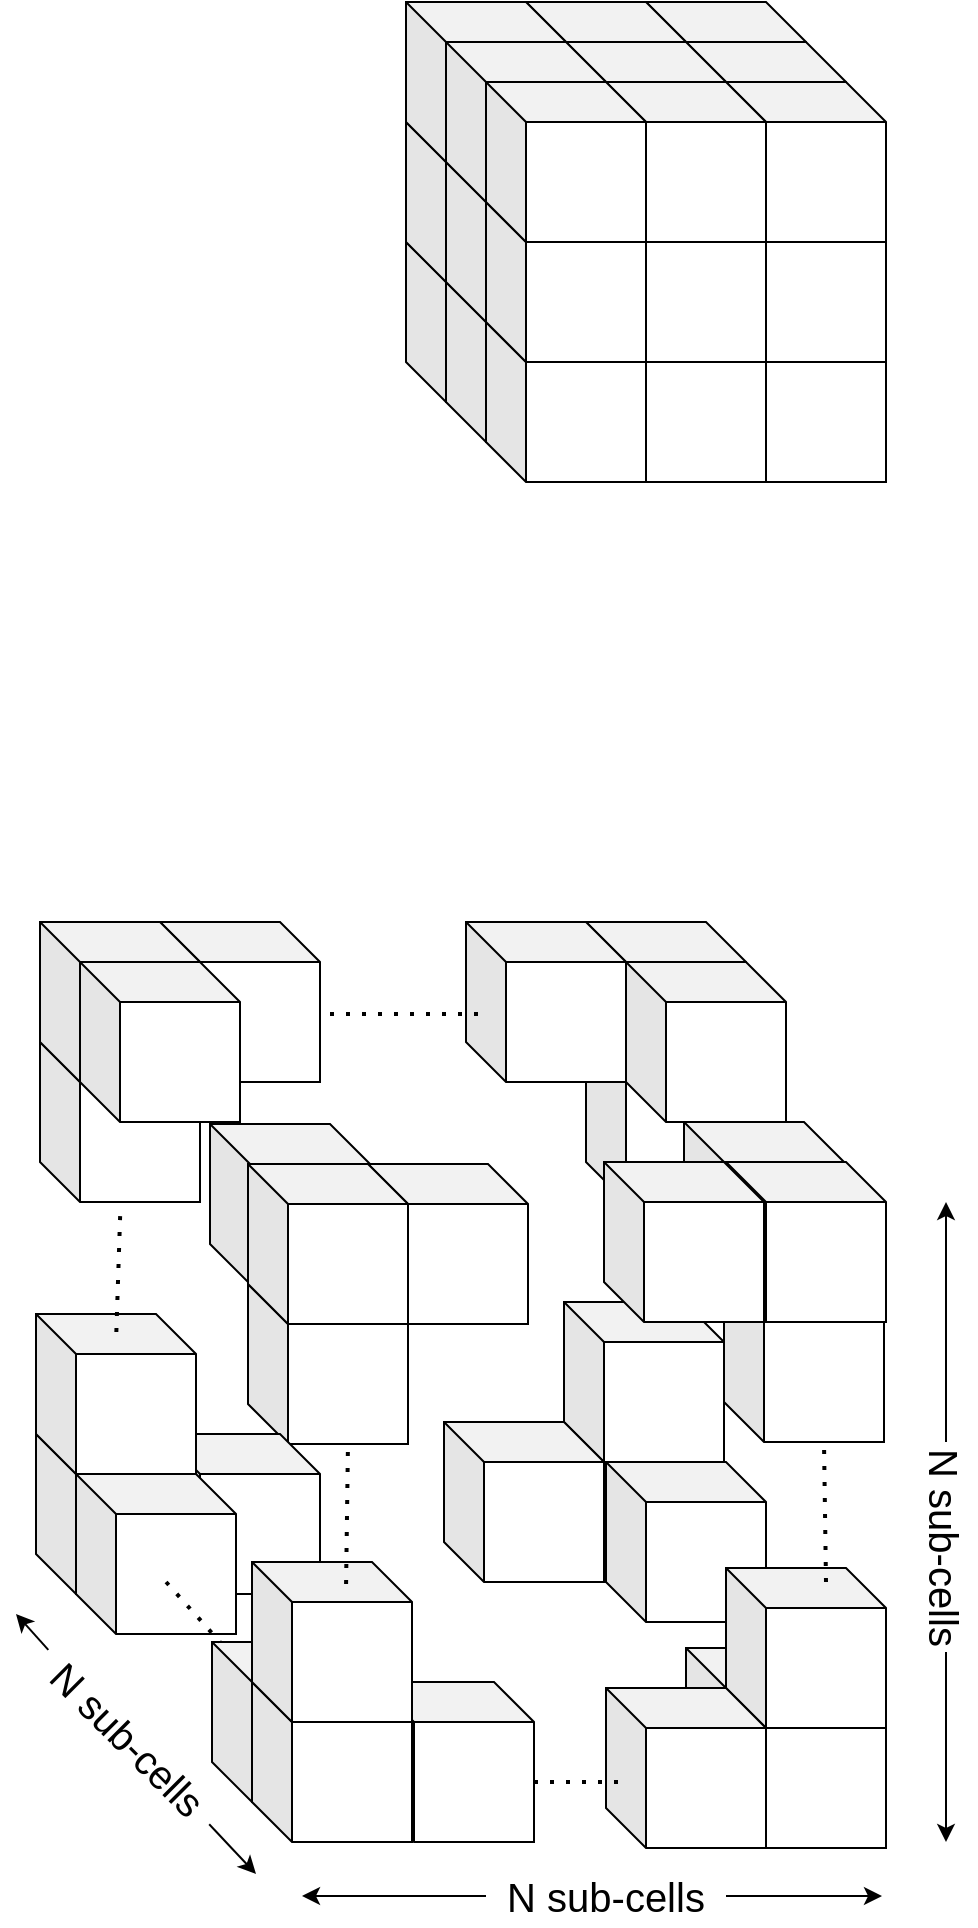 <mxfile version="20.2.3" type="device"><diagram id="76bDp0WH9lBLk2QnzrvU" name="Page-1"><mxGraphModel dx="1258" dy="659" grid="1" gridSize="10" guides="1" tooltips="1" connect="1" arrows="1" fold="1" page="1" pageScale="1" pageWidth="850" pageHeight="1100" math="0" shadow="0"><root><mxCell id="0"/><mxCell id="1" parent="0"/><mxCell id="z6YsRwI5u3LTjWfcG3DL-137" value="" style="shape=cube;whiteSpace=wrap;html=1;boundedLbl=1;backgroundOutline=1;darkOpacity=0.05;darkOpacity2=0.1;" vertex="1" parent="1"><mxGeometry x="211" y="671" width="80" height="80" as="geometry"/></mxCell><mxCell id="z6YsRwI5u3LTjWfcG3DL-79" value="" style="shape=cube;whiteSpace=wrap;html=1;boundedLbl=1;backgroundOutline=1;darkOpacity=0.05;darkOpacity2=0.1;" vertex="1" parent="1"><mxGeometry x="271" y="611" width="80" height="80" as="geometry"/></mxCell><mxCell id="z6YsRwI5u3LTjWfcG3DL-92" value="" style="shape=cube;whiteSpace=wrap;html=1;boundedLbl=1;backgroundOutline=1;darkOpacity=0.05;darkOpacity2=0.1;" vertex="1" parent="1"><mxGeometry x="380" y="550" width="80" height="80" as="geometry"/></mxCell><mxCell id="z6YsRwI5u3LTjWfcG3DL-130" value="" style="shape=cube;whiteSpace=wrap;html=1;boundedLbl=1;backgroundOutline=1;darkOpacity=0.05;darkOpacity2=0.1;direction=east;" vertex="1" parent="1"><mxGeometry x="105" y="746" width="80" height="80" as="geometry"/></mxCell><mxCell id="z6YsRwI5u3LTjWfcG3DL-131" value="" style="shape=cube;whiteSpace=wrap;html=1;boundedLbl=1;backgroundOutline=1;darkOpacity=0.05;darkOpacity2=0.1;direction=east;" vertex="1" parent="1"><mxGeometry x="167" y="746" width="80" height="80" as="geometry"/></mxCell><mxCell id="z6YsRwI5u3LTjWfcG3DL-132" value="" style="shape=cube;whiteSpace=wrap;html=1;boundedLbl=1;backgroundOutline=1;darkOpacity=0.05;darkOpacity2=0.1;direction=east;" vertex="1" parent="1"><mxGeometry x="105" y="686" width="80" height="80" as="geometry"/></mxCell><mxCell id="z6YsRwI5u3LTjWfcG3DL-133" value="" style="shape=cube;whiteSpace=wrap;html=1;boundedLbl=1;backgroundOutline=1;darkOpacity=0.05;darkOpacity2=0.1;direction=east;" vertex="1" parent="1"><mxGeometry x="125" y="766" width="80" height="80" as="geometry"/></mxCell><mxCell id="z6YsRwI5u3LTjWfcG3DL-38" value="" style="shape=cube;whiteSpace=wrap;html=1;boundedLbl=1;backgroundOutline=1;darkOpacity=0.05;darkOpacity2=0.1;" vertex="1" parent="1"><mxGeometry x="410" y="150" width="80" height="80" as="geometry"/></mxCell><mxCell id="z6YsRwI5u3LTjWfcG3DL-41" value="" style="shape=cube;whiteSpace=wrap;html=1;boundedLbl=1;backgroundOutline=1;darkOpacity=0.05;darkOpacity2=0.1;" vertex="1" parent="1"><mxGeometry x="350" y="150" width="80" height="80" as="geometry"/></mxCell><mxCell id="z6YsRwI5u3LTjWfcG3DL-42" value="" style="shape=cube;whiteSpace=wrap;html=1;boundedLbl=1;backgroundOutline=1;darkOpacity=0.05;darkOpacity2=0.1;" vertex="1" parent="1"><mxGeometry x="290" y="150" width="80" height="80" as="geometry"/></mxCell><mxCell id="z6YsRwI5u3LTjWfcG3DL-52" value="" style="shape=cube;whiteSpace=wrap;html=1;boundedLbl=1;backgroundOutline=1;darkOpacity=0.05;darkOpacity2=0.1;" vertex="1" parent="1"><mxGeometry x="410" y="90" width="80" height="80" as="geometry"/></mxCell><mxCell id="z6YsRwI5u3LTjWfcG3DL-53" value="" style="shape=cube;whiteSpace=wrap;html=1;boundedLbl=1;backgroundOutline=1;darkOpacity=0.05;darkOpacity2=0.1;" vertex="1" parent="1"><mxGeometry x="350" y="90" width="80" height="80" as="geometry"/></mxCell><mxCell id="z6YsRwI5u3LTjWfcG3DL-54" value="" style="shape=cube;whiteSpace=wrap;html=1;boundedLbl=1;backgroundOutline=1;darkOpacity=0.05;darkOpacity2=0.1;" vertex="1" parent="1"><mxGeometry x="290" y="90" width="80" height="80" as="geometry"/></mxCell><mxCell id="z6YsRwI5u3LTjWfcG3DL-55" value="" style="shape=cube;whiteSpace=wrap;html=1;boundedLbl=1;backgroundOutline=1;darkOpacity=0.05;darkOpacity2=0.1;" vertex="1" parent="1"><mxGeometry x="410" y="30" width="80" height="80" as="geometry"/></mxCell><mxCell id="z6YsRwI5u3LTjWfcG3DL-56" value="" style="shape=cube;whiteSpace=wrap;html=1;boundedLbl=1;backgroundOutline=1;darkOpacity=0.05;darkOpacity2=0.1;" vertex="1" parent="1"><mxGeometry x="350" y="30" width="80" height="80" as="geometry"/></mxCell><mxCell id="z6YsRwI5u3LTjWfcG3DL-57" value="" style="shape=cube;whiteSpace=wrap;html=1;boundedLbl=1;backgroundOutline=1;darkOpacity=0.05;darkOpacity2=0.1;" vertex="1" parent="1"><mxGeometry x="290" y="30" width="80" height="80" as="geometry"/></mxCell><mxCell id="z6YsRwI5u3LTjWfcG3DL-58" value="" style="shape=cube;whiteSpace=wrap;html=1;boundedLbl=1;backgroundOutline=1;darkOpacity=0.05;darkOpacity2=0.1;" vertex="1" parent="1"><mxGeometry x="430" y="170" width="80" height="80" as="geometry"/></mxCell><mxCell id="z6YsRwI5u3LTjWfcG3DL-59" value="" style="shape=cube;whiteSpace=wrap;html=1;boundedLbl=1;backgroundOutline=1;darkOpacity=0.05;darkOpacity2=0.1;" vertex="1" parent="1"><mxGeometry x="370" y="170" width="80" height="80" as="geometry"/></mxCell><mxCell id="z6YsRwI5u3LTjWfcG3DL-60" value="" style="shape=cube;whiteSpace=wrap;html=1;boundedLbl=1;backgroundOutline=1;darkOpacity=0.05;darkOpacity2=0.1;" vertex="1" parent="1"><mxGeometry x="310" y="170" width="80" height="80" as="geometry"/></mxCell><mxCell id="z6YsRwI5u3LTjWfcG3DL-61" value="" style="shape=cube;whiteSpace=wrap;html=1;boundedLbl=1;backgroundOutline=1;darkOpacity=0.05;darkOpacity2=0.1;" vertex="1" parent="1"><mxGeometry x="430" y="110" width="80" height="80" as="geometry"/></mxCell><mxCell id="z6YsRwI5u3LTjWfcG3DL-62" value="" style="shape=cube;whiteSpace=wrap;html=1;boundedLbl=1;backgroundOutline=1;darkOpacity=0.05;darkOpacity2=0.1;" vertex="1" parent="1"><mxGeometry x="370" y="110" width="80" height="80" as="geometry"/></mxCell><mxCell id="z6YsRwI5u3LTjWfcG3DL-63" value="" style="shape=cube;whiteSpace=wrap;html=1;boundedLbl=1;backgroundOutline=1;darkOpacity=0.05;darkOpacity2=0.1;" vertex="1" parent="1"><mxGeometry x="310" y="110" width="80" height="80" as="geometry"/></mxCell><mxCell id="z6YsRwI5u3LTjWfcG3DL-64" value="" style="shape=cube;whiteSpace=wrap;html=1;boundedLbl=1;backgroundOutline=1;darkOpacity=0.05;darkOpacity2=0.1;" vertex="1" parent="1"><mxGeometry x="430" y="50" width="80" height="80" as="geometry"/></mxCell><mxCell id="z6YsRwI5u3LTjWfcG3DL-65" value="" style="shape=cube;whiteSpace=wrap;html=1;boundedLbl=1;backgroundOutline=1;darkOpacity=0.05;darkOpacity2=0.1;" vertex="1" parent="1"><mxGeometry x="370" y="50" width="80" height="80" as="geometry"/></mxCell><mxCell id="z6YsRwI5u3LTjWfcG3DL-66" value="" style="shape=cube;whiteSpace=wrap;html=1;boundedLbl=1;backgroundOutline=1;darkOpacity=0.05;darkOpacity2=0.1;" vertex="1" parent="1"><mxGeometry x="310" y="50" width="80" height="80" as="geometry"/></mxCell><mxCell id="z6YsRwI5u3LTjWfcG3DL-67" value="" style="shape=cube;whiteSpace=wrap;html=1;boundedLbl=1;backgroundOutline=1;darkOpacity=0.05;darkOpacity2=0.1;" vertex="1" parent="1"><mxGeometry x="450" y="190" width="80" height="80" as="geometry"/></mxCell><mxCell id="z6YsRwI5u3LTjWfcG3DL-68" value="" style="shape=cube;whiteSpace=wrap;html=1;boundedLbl=1;backgroundOutline=1;darkOpacity=0.05;darkOpacity2=0.1;" vertex="1" parent="1"><mxGeometry x="390" y="190" width="80" height="80" as="geometry"/></mxCell><mxCell id="z6YsRwI5u3LTjWfcG3DL-69" value="" style="shape=cube;whiteSpace=wrap;html=1;boundedLbl=1;backgroundOutline=1;darkOpacity=0.05;darkOpacity2=0.1;" vertex="1" parent="1"><mxGeometry x="330" y="190" width="80" height="80" as="geometry"/></mxCell><mxCell id="z6YsRwI5u3LTjWfcG3DL-70" value="" style="shape=cube;whiteSpace=wrap;html=1;boundedLbl=1;backgroundOutline=1;darkOpacity=0.05;darkOpacity2=0.1;" vertex="1" parent="1"><mxGeometry x="450" y="130" width="80" height="80" as="geometry"/></mxCell><mxCell id="z6YsRwI5u3LTjWfcG3DL-71" value="" style="shape=cube;whiteSpace=wrap;html=1;boundedLbl=1;backgroundOutline=1;darkOpacity=0.05;darkOpacity2=0.1;" vertex="1" parent="1"><mxGeometry x="390" y="130" width="80" height="80" as="geometry"/></mxCell><mxCell id="z6YsRwI5u3LTjWfcG3DL-72" value="" style="shape=cube;whiteSpace=wrap;html=1;boundedLbl=1;backgroundOutline=1;darkOpacity=0.05;darkOpacity2=0.1;" vertex="1" parent="1"><mxGeometry x="330" y="130" width="80" height="80" as="geometry"/></mxCell><mxCell id="z6YsRwI5u3LTjWfcG3DL-73" value="" style="shape=cube;whiteSpace=wrap;html=1;boundedLbl=1;backgroundOutline=1;darkOpacity=0.05;darkOpacity2=0.1;" vertex="1" parent="1"><mxGeometry x="450" y="70" width="80" height="80" as="geometry"/></mxCell><mxCell id="z6YsRwI5u3LTjWfcG3DL-74" value="" style="shape=cube;whiteSpace=wrap;html=1;boundedLbl=1;backgroundOutline=1;darkOpacity=0.05;darkOpacity2=0.1;" vertex="1" parent="1"><mxGeometry x="390" y="70" width="80" height="80" as="geometry"/></mxCell><mxCell id="z6YsRwI5u3LTjWfcG3DL-75" value="" style="shape=cube;whiteSpace=wrap;html=1;boundedLbl=1;backgroundOutline=1;darkOpacity=0.05;darkOpacity2=0.1;" vertex="1" parent="1"><mxGeometry x="330" y="70" width="80" height="80" as="geometry"/></mxCell><mxCell id="z6YsRwI5u3LTjWfcG3DL-76" value="" style="shape=cube;whiteSpace=wrap;html=1;boundedLbl=1;backgroundOutline=1;darkOpacity=0.05;darkOpacity2=0.1;" vertex="1" parent="1"><mxGeometry x="192" y="591" width="80" height="80" as="geometry"/></mxCell><mxCell id="z6YsRwI5u3LTjWfcG3DL-77" value="" style="shape=cube;whiteSpace=wrap;html=1;boundedLbl=1;backgroundOutline=1;darkOpacity=0.05;darkOpacity2=0.1;" vertex="1" parent="1"><mxGeometry x="211" y="611" width="80" height="80" as="geometry"/></mxCell><mxCell id="z6YsRwI5u3LTjWfcG3DL-78" value="" style="shape=cube;whiteSpace=wrap;html=1;boundedLbl=1;backgroundOutline=1;darkOpacity=0.05;darkOpacity2=0.1;" vertex="1" parent="1"><mxGeometry x="380" y="490" width="80" height="80" as="geometry"/></mxCell><mxCell id="z6YsRwI5u3LTjWfcG3DL-80" value="" style="shape=cube;whiteSpace=wrap;html=1;boundedLbl=1;backgroundOutline=1;darkOpacity=0.05;darkOpacity2=0.1;" vertex="1" parent="1"><mxGeometry x="369" y="740" width="80" height="80" as="geometry"/></mxCell><mxCell id="z6YsRwI5u3LTjWfcG3DL-81" value="" style="shape=cube;whiteSpace=wrap;html=1;boundedLbl=1;backgroundOutline=1;darkOpacity=0.05;darkOpacity2=0.1;" vertex="1" parent="1"><mxGeometry x="107" y="550" width="80" height="80" as="geometry"/></mxCell><mxCell id="z6YsRwI5u3LTjWfcG3DL-82" value="" style="shape=cube;whiteSpace=wrap;html=1;boundedLbl=1;backgroundOutline=1;darkOpacity=0.05;darkOpacity2=0.1;" vertex="1" parent="1"><mxGeometry x="369" y="680" width="80" height="80" as="geometry"/></mxCell><mxCell id="z6YsRwI5u3LTjWfcG3DL-83" value="" style="shape=cube;whiteSpace=wrap;html=1;boundedLbl=1;backgroundOutline=1;darkOpacity=0.05;darkOpacity2=0.1;" vertex="1" parent="1"><mxGeometry x="167" y="490" width="80" height="80" as="geometry"/></mxCell><mxCell id="z6YsRwI5u3LTjWfcG3DL-84" value="" style="shape=cube;whiteSpace=wrap;html=1;boundedLbl=1;backgroundOutline=1;darkOpacity=0.05;darkOpacity2=0.1;" vertex="1" parent="1"><mxGeometry x="107" y="490" width="80" height="80" as="geometry"/></mxCell><mxCell id="z6YsRwI5u3LTjWfcG3DL-85" value="" style="shape=cube;whiteSpace=wrap;html=1;boundedLbl=1;backgroundOutline=1;darkOpacity=0.05;darkOpacity2=0.1;" vertex="1" parent="1"><mxGeometry x="430" y="853" width="80" height="80" as="geometry"/></mxCell><mxCell id="z6YsRwI5u3LTjWfcG3DL-86" value="" style="shape=cube;whiteSpace=wrap;html=1;boundedLbl=1;backgroundOutline=1;darkOpacity=0.05;darkOpacity2=0.1;" vertex="1" parent="1"><mxGeometry x="309" y="740" width="80" height="80" as="geometry"/></mxCell><mxCell id="z6YsRwI5u3LTjWfcG3DL-87" value="" style="shape=cube;whiteSpace=wrap;html=1;boundedLbl=1;backgroundOutline=1;darkOpacity=0.05;darkOpacity2=0.1;" vertex="1" parent="1"><mxGeometry x="193" y="850" width="80" height="80" as="geometry"/></mxCell><mxCell id="z6YsRwI5u3LTjWfcG3DL-88" value="" style="shape=cube;whiteSpace=wrap;html=1;boundedLbl=1;backgroundOutline=1;darkOpacity=0.05;darkOpacity2=0.1;" vertex="1" parent="1"><mxGeometry x="450" y="873" width="80" height="80" as="geometry"/></mxCell><mxCell id="z6YsRwI5u3LTjWfcG3DL-89" value="" style="shape=cube;whiteSpace=wrap;html=1;boundedLbl=1;backgroundOutline=1;darkOpacity=0.05;darkOpacity2=0.1;" vertex="1" parent="1"><mxGeometry x="390" y="760" width="80" height="80" as="geometry"/></mxCell><mxCell id="z6YsRwI5u3LTjWfcG3DL-90" value="" style="shape=cube;whiteSpace=wrap;html=1;boundedLbl=1;backgroundOutline=1;darkOpacity=0.05;darkOpacity2=0.1;" vertex="1" parent="1"><mxGeometry x="400" y="510" width="80" height="80" as="geometry"/></mxCell><mxCell id="z6YsRwI5u3LTjWfcG3DL-91" value="" style="shape=cube;whiteSpace=wrap;html=1;boundedLbl=1;backgroundOutline=1;darkOpacity=0.05;darkOpacity2=0.1;" vertex="1" parent="1"><mxGeometry x="429" y="590" width="80" height="80" as="geometry"/></mxCell><mxCell id="z6YsRwI5u3LTjWfcG3DL-93" value="" style="shape=cube;whiteSpace=wrap;html=1;boundedLbl=1;backgroundOutline=1;darkOpacity=0.05;darkOpacity2=0.1;" vertex="1" parent="1"><mxGeometry x="127" y="510" width="80" height="80" as="geometry"/></mxCell><mxCell id="z6YsRwI5u3LTjWfcG3DL-94" value="" style="shape=cube;whiteSpace=wrap;html=1;boundedLbl=1;backgroundOutline=1;darkOpacity=0.05;darkOpacity2=0.1;" vertex="1" parent="1"><mxGeometry x="450" y="813" width="80" height="80" as="geometry"/></mxCell><mxCell id="z6YsRwI5u3LTjWfcG3DL-95" value="" style="shape=cube;whiteSpace=wrap;html=1;boundedLbl=1;backgroundOutline=1;darkOpacity=0.05;darkOpacity2=0.1;" vertex="1" parent="1"><mxGeometry x="274" y="870" width="80" height="80" as="geometry"/></mxCell><mxCell id="z6YsRwI5u3LTjWfcG3DL-96" value="" style="shape=cube;whiteSpace=wrap;html=1;boundedLbl=1;backgroundOutline=1;darkOpacity=0.05;darkOpacity2=0.1;" vertex="1" parent="1"><mxGeometry x="213" y="870" width="80" height="80" as="geometry"/></mxCell><mxCell id="z6YsRwI5u3LTjWfcG3DL-97" value="" style="shape=cube;whiteSpace=wrap;html=1;boundedLbl=1;backgroundOutline=1;darkOpacity=0.05;darkOpacity2=0.1;" vertex="1" parent="1"><mxGeometry x="449" y="670" width="80" height="80" as="geometry"/></mxCell><mxCell id="z6YsRwI5u3LTjWfcG3DL-98" value="" style="shape=cube;whiteSpace=wrap;html=1;boundedLbl=1;backgroundOutline=1;darkOpacity=0.05;darkOpacity2=0.1;" vertex="1" parent="1"><mxGeometry x="390" y="873" width="80" height="80" as="geometry"/></mxCell><mxCell id="z6YsRwI5u3LTjWfcG3DL-99" value="" style="shape=cube;whiteSpace=wrap;html=1;boundedLbl=1;backgroundOutline=1;darkOpacity=0.05;darkOpacity2=0.1;" vertex="1" parent="1"><mxGeometry x="213" y="810" width="80" height="80" as="geometry"/></mxCell><mxCell id="z6YsRwI5u3LTjWfcG3DL-100" value="" style="shape=cube;whiteSpace=wrap;html=1;boundedLbl=1;backgroundOutline=1;darkOpacity=0.05;darkOpacity2=0.1;" vertex="1" parent="1"><mxGeometry x="450" y="610" width="80" height="80" as="geometry"/></mxCell><mxCell id="z6YsRwI5u3LTjWfcG3DL-101" value="" style="shape=cube;whiteSpace=wrap;html=1;boundedLbl=1;backgroundOutline=1;darkOpacity=0.05;darkOpacity2=0.1;" vertex="1" parent="1"><mxGeometry x="389" y="610" width="80" height="80" as="geometry"/></mxCell><mxCell id="z6YsRwI5u3LTjWfcG3DL-102" value="" style="shape=cube;whiteSpace=wrap;html=1;boundedLbl=1;backgroundOutline=1;darkOpacity=0.05;darkOpacity2=0.1;" vertex="1" parent="1"><mxGeometry x="320" y="490" width="80" height="80" as="geometry"/></mxCell><mxCell id="z6YsRwI5u3LTjWfcG3DL-134" value="" style="endArrow=none;dashed=1;html=1;dashPattern=1 3;strokeWidth=2;rounded=0;exitX=0;exitY=0;exitDx=80;exitDy=50;exitPerimeter=0;" edge="1" parent="1" source="z6YsRwI5u3LTjWfcG3DL-95"><mxGeometry width="50" height="50" relative="1" as="geometry"><mxPoint x="400" y="970" as="sourcePoint"/><mxPoint x="400" y="920" as="targetPoint"/></mxGeometry></mxCell><mxCell id="z6YsRwI5u3LTjWfcG3DL-135" value="" style="endArrow=none;dashed=1;html=1;dashPattern=1 3;strokeWidth=2;rounded=0;exitX=0.563;exitY=0.675;exitDx=0;exitDy=0;exitPerimeter=0;" edge="1" parent="1" source="z6YsRwI5u3LTjWfcG3DL-133" target="z6YsRwI5u3LTjWfcG3DL-87"><mxGeometry width="50" height="50" relative="1" as="geometry"><mxPoint x="148" y="829" as="sourcePoint"/><mxPoint x="190" y="880" as="targetPoint"/></mxGeometry></mxCell><mxCell id="z6YsRwI5u3LTjWfcG3DL-136" value="" style="endArrow=none;dashed=1;html=1;dashPattern=1 3;strokeWidth=2;rounded=0;entryX=0;entryY=0;entryDx=50;entryDy=80;entryPerimeter=0;exitX=0.625;exitY=0.088;exitDx=0;exitDy=0;exitPerimeter=0;" edge="1" parent="1" source="z6YsRwI5u3LTjWfcG3DL-94" target="z6YsRwI5u3LTjWfcG3DL-97"><mxGeometry width="50" height="50" relative="1" as="geometry"><mxPoint x="400" y="700" as="sourcePoint"/><mxPoint x="450" y="650" as="targetPoint"/></mxGeometry></mxCell><mxCell id="z6YsRwI5u3LTjWfcG3DL-138" value="" style="endArrow=none;dashed=1;html=1;dashPattern=1 3;strokeWidth=2;rounded=0;entryX=0.503;entryY=1.024;entryDx=0;entryDy=0;entryPerimeter=0;" edge="1" parent="1" target="z6YsRwI5u3LTjWfcG3DL-81"><mxGeometry width="50" height="50" relative="1" as="geometry"><mxPoint x="145.17" y="695" as="sourcePoint"/><mxPoint x="145.4" y="640.92" as="targetPoint"/></mxGeometry></mxCell><mxCell id="z6YsRwI5u3LTjWfcG3DL-139" value="" style="endArrow=none;dashed=1;html=1;dashPattern=1 3;strokeWidth=2;rounded=0;" edge="1" parent="1"><mxGeometry width="50" height="50" relative="1" as="geometry"><mxPoint x="252" y="536" as="sourcePoint"/><mxPoint x="331" y="536" as="targetPoint"/></mxGeometry></mxCell><mxCell id="z6YsRwI5u3LTjWfcG3DL-140" value="" style="endArrow=none;dashed=1;html=1;dashPattern=1 3;strokeWidth=2;rounded=0;exitX=0.588;exitY=0.375;exitDx=0;exitDy=0;exitPerimeter=0;" edge="1" parent="1"><mxGeometry width="50" height="50" relative="1" as="geometry"><mxPoint x="260.04" y="821" as="sourcePoint"/><mxPoint x="261" y="750" as="targetPoint"/></mxGeometry></mxCell><mxCell id="z6YsRwI5u3LTjWfcG3DL-144" value="" style="endArrow=classic;startArrow=none;html=1;rounded=0;" edge="1" parent="1" source="z6YsRwI5u3LTjWfcG3DL-143"><mxGeometry width="50" height="50" relative="1" as="geometry"><mxPoint x="238" y="977" as="sourcePoint"/><mxPoint x="528" y="977" as="targetPoint"/></mxGeometry></mxCell><mxCell id="z6YsRwI5u3LTjWfcG3DL-143" value="N sub-cells" style="text;html=1;strokeColor=none;fillColor=none;align=center;verticalAlign=middle;whiteSpace=wrap;rounded=0;fontSize=20;" vertex="1" parent="1"><mxGeometry x="330" y="962" width="120" height="30" as="geometry"/></mxCell><mxCell id="z6YsRwI5u3LTjWfcG3DL-145" value="" style="endArrow=none;startArrow=classic;html=1;rounded=0;" edge="1" parent="1" target="z6YsRwI5u3LTjWfcG3DL-143"><mxGeometry width="50" height="50" relative="1" as="geometry"><mxPoint x="238" y="977" as="sourcePoint"/><mxPoint x="528" y="977" as="targetPoint"/></mxGeometry></mxCell><mxCell id="z6YsRwI5u3LTjWfcG3DL-149" value="" style="endArrow=classic;startArrow=none;html=1;rounded=0;" edge="1" parent="1" source="z6YsRwI5u3LTjWfcG3DL-150"><mxGeometry width="50" height="50" relative="1" as="geometry"><mxPoint x="95" y="836" as="sourcePoint"/><mxPoint x="215" y="966" as="targetPoint"/></mxGeometry></mxCell><mxCell id="z6YsRwI5u3LTjWfcG3DL-150" value="N sub-cells" style="text;html=1;strokeColor=none;fillColor=none;align=center;verticalAlign=middle;whiteSpace=wrap;rounded=0;rotation=45;fontSize=20;" vertex="1" parent="1"><mxGeometry x="91.67" y="882.95" width="118.56" height="30" as="geometry"/></mxCell><mxCell id="z6YsRwI5u3LTjWfcG3DL-151" value="" style="endArrow=none;startArrow=classic;html=1;rounded=0;" edge="1" parent="1" target="z6YsRwI5u3LTjWfcG3DL-150"><mxGeometry width="50" height="50" relative="1" as="geometry"><mxPoint x="95" y="836" as="sourcePoint"/><mxPoint x="215" y="966" as="targetPoint"/></mxGeometry></mxCell><mxCell id="z6YsRwI5u3LTjWfcG3DL-152" value="" style="endArrow=classic;startArrow=none;html=1;rounded=0;" edge="1" parent="1" source="z6YsRwI5u3LTjWfcG3DL-153"><mxGeometry width="50" height="50" relative="1" as="geometry"><mxPoint x="560" y="950" as="sourcePoint"/><mxPoint x="560" y="630" as="targetPoint"/></mxGeometry></mxCell><mxCell id="z6YsRwI5u3LTjWfcG3DL-153" value="N sub-cells" style="text;html=1;strokeColor=none;fillColor=none;align=center;verticalAlign=middle;whiteSpace=wrap;rounded=0;rotation=90;fontSize=20;" vertex="1" parent="1"><mxGeometry x="507.5" y="787.5" width="105" height="30" as="geometry"/></mxCell><mxCell id="z6YsRwI5u3LTjWfcG3DL-154" value="" style="endArrow=none;startArrow=classic;html=1;rounded=0;" edge="1" parent="1" target="z6YsRwI5u3LTjWfcG3DL-153"><mxGeometry width="50" height="50" relative="1" as="geometry"><mxPoint x="560" y="950" as="sourcePoint"/><mxPoint x="560" y="630" as="targetPoint"/></mxGeometry></mxCell></root></mxGraphModel></diagram></mxfile>